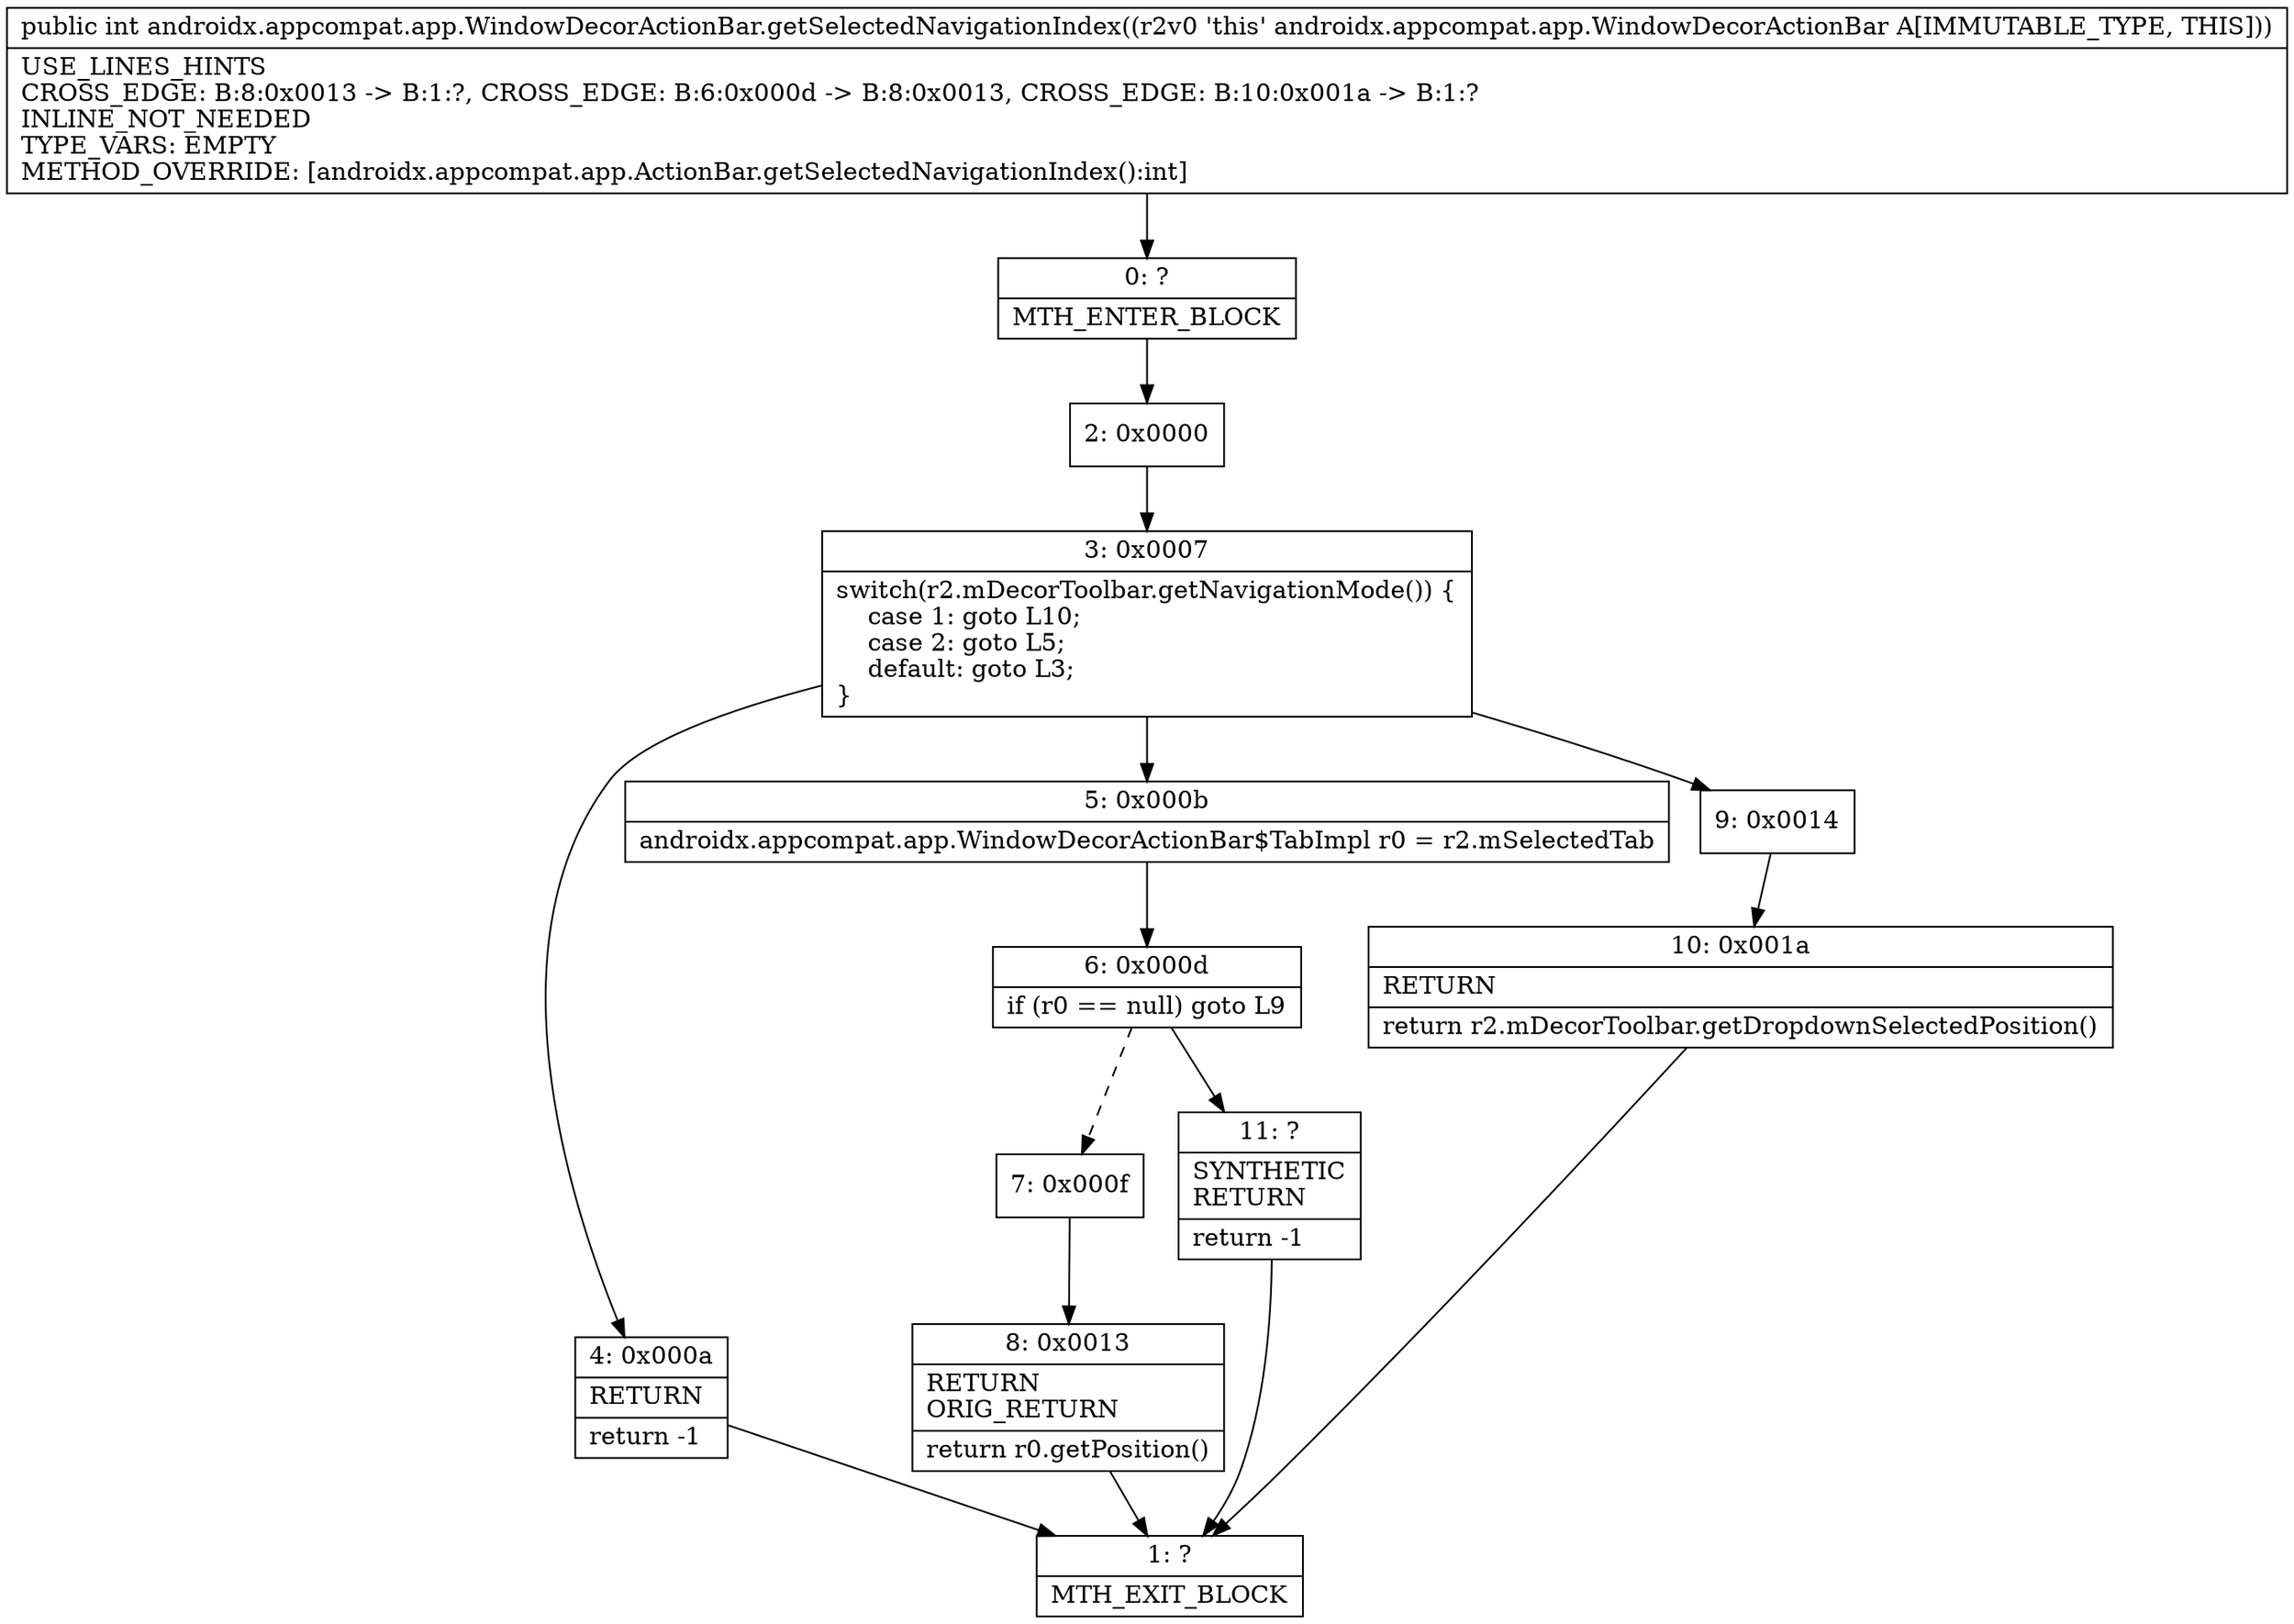 digraph "CFG forandroidx.appcompat.app.WindowDecorActionBar.getSelectedNavigationIndex()I" {
Node_0 [shape=record,label="{0\:\ ?|MTH_ENTER_BLOCK\l}"];
Node_2 [shape=record,label="{2\:\ 0x0000}"];
Node_3 [shape=record,label="{3\:\ 0x0007|switch(r2.mDecorToolbar.getNavigationMode()) \{\l    case 1: goto L10;\l    case 2: goto L5;\l    default: goto L3;\l\}\l}"];
Node_4 [shape=record,label="{4\:\ 0x000a|RETURN\l|return \-1\l}"];
Node_1 [shape=record,label="{1\:\ ?|MTH_EXIT_BLOCK\l}"];
Node_5 [shape=record,label="{5\:\ 0x000b|androidx.appcompat.app.WindowDecorActionBar$TabImpl r0 = r2.mSelectedTab\l}"];
Node_6 [shape=record,label="{6\:\ 0x000d|if (r0 == null) goto L9\l}"];
Node_7 [shape=record,label="{7\:\ 0x000f}"];
Node_8 [shape=record,label="{8\:\ 0x0013|RETURN\lORIG_RETURN\l|return r0.getPosition()\l}"];
Node_11 [shape=record,label="{11\:\ ?|SYNTHETIC\lRETURN\l|return \-1\l}"];
Node_9 [shape=record,label="{9\:\ 0x0014}"];
Node_10 [shape=record,label="{10\:\ 0x001a|RETURN\l|return r2.mDecorToolbar.getDropdownSelectedPosition()\l}"];
MethodNode[shape=record,label="{public int androidx.appcompat.app.WindowDecorActionBar.getSelectedNavigationIndex((r2v0 'this' androidx.appcompat.app.WindowDecorActionBar A[IMMUTABLE_TYPE, THIS]))  | USE_LINES_HINTS\lCROSS_EDGE: B:8:0x0013 \-\> B:1:?, CROSS_EDGE: B:6:0x000d \-\> B:8:0x0013, CROSS_EDGE: B:10:0x001a \-\> B:1:?\lINLINE_NOT_NEEDED\lTYPE_VARS: EMPTY\lMETHOD_OVERRIDE: [androidx.appcompat.app.ActionBar.getSelectedNavigationIndex():int]\l}"];
MethodNode -> Node_0;Node_0 -> Node_2;
Node_2 -> Node_3;
Node_3 -> Node_4;
Node_3 -> Node_5;
Node_3 -> Node_9;
Node_4 -> Node_1;
Node_5 -> Node_6;
Node_6 -> Node_7[style=dashed];
Node_6 -> Node_11;
Node_7 -> Node_8;
Node_8 -> Node_1;
Node_11 -> Node_1;
Node_9 -> Node_10;
Node_10 -> Node_1;
}

